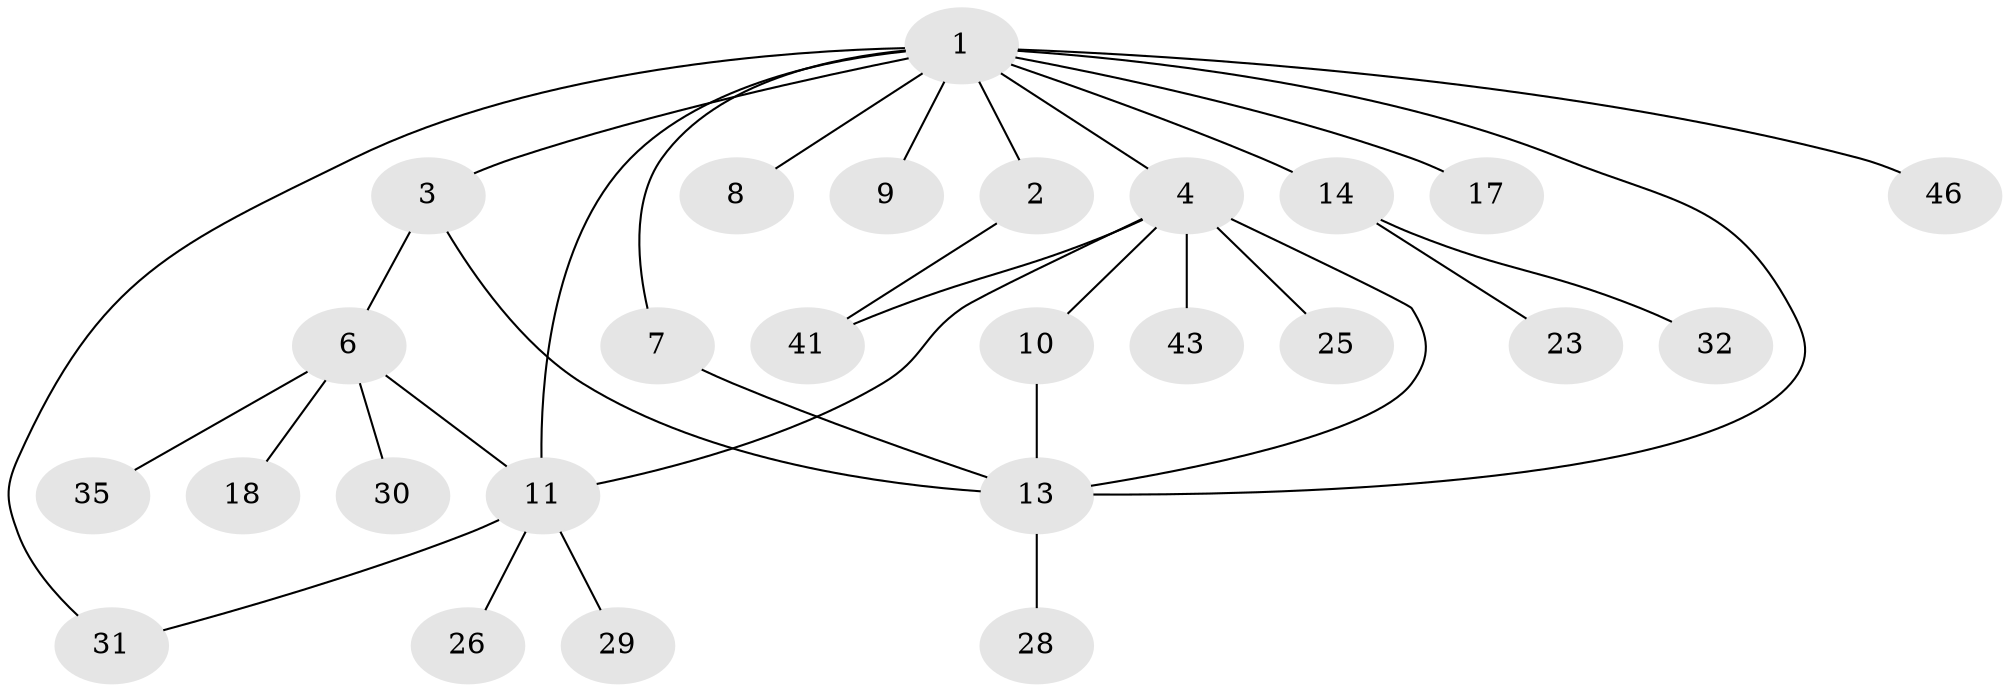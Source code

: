 // original degree distribution, {13: 0.018867924528301886, 2: 0.22641509433962265, 3: 0.03773584905660377, 9: 0.018867924528301886, 8: 0.018867924528301886, 5: 0.03773584905660377, 1: 0.5094339622641509, 10: 0.018867924528301886, 4: 0.07547169811320754, 6: 0.018867924528301886, 7: 0.018867924528301886}
// Generated by graph-tools (version 1.1) at 2025/14/03/09/25 04:14:28]
// undirected, 26 vertices, 33 edges
graph export_dot {
graph [start="1"]
  node [color=gray90,style=filled];
  1 [super="+5"];
  2;
  3;
  4 [super="+12+27"];
  6;
  7;
  8 [super="+15"];
  9;
  10;
  11 [super="+34+40+52+16"];
  13 [super="+19+21"];
  14 [super="+22"];
  17;
  18;
  23;
  25;
  26;
  28;
  29;
  30;
  31 [super="+42"];
  32;
  35;
  41 [super="+49+47"];
  43;
  46;
  1 -- 2;
  1 -- 3;
  1 -- 4 [weight=2];
  1 -- 7;
  1 -- 8;
  1 -- 9;
  1 -- 13;
  1 -- 17;
  1 -- 46;
  1 -- 31;
  1 -- 11 [weight=3];
  1 -- 14 [weight=2];
  2 -- 41;
  3 -- 6;
  3 -- 13;
  4 -- 10;
  4 -- 11;
  4 -- 25;
  4 -- 41 [weight=2];
  4 -- 43;
  4 -- 13;
  6 -- 11;
  6 -- 18;
  6 -- 30;
  6 -- 35;
  7 -- 13;
  10 -- 13;
  11 -- 26;
  11 -- 31;
  11 -- 29;
  13 -- 28;
  14 -- 23;
  14 -- 32;
}
